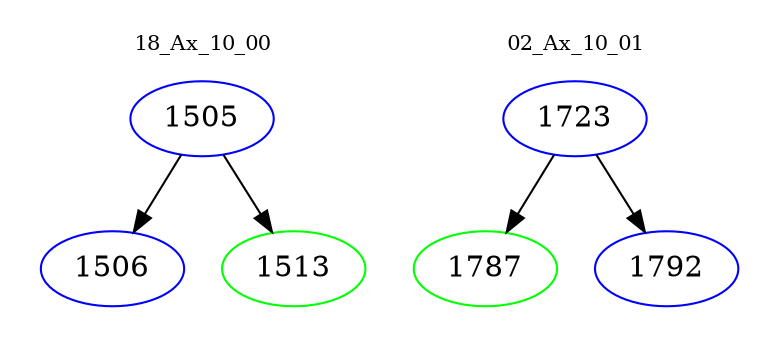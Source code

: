 digraph{
subgraph cluster_0 {
color = white
label = "18_Ax_10_00";
fontsize=10;
T0_1505 [label="1505", color="blue"]
T0_1505 -> T0_1506 [color="black"]
T0_1506 [label="1506", color="blue"]
T0_1505 -> T0_1513 [color="black"]
T0_1513 [label="1513", color="green"]
}
subgraph cluster_1 {
color = white
label = "02_Ax_10_01";
fontsize=10;
T1_1723 [label="1723", color="blue"]
T1_1723 -> T1_1787 [color="black"]
T1_1787 [label="1787", color="green"]
T1_1723 -> T1_1792 [color="black"]
T1_1792 [label="1792", color="blue"]
}
}
